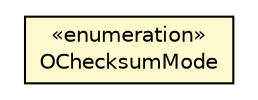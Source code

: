 #!/usr/local/bin/dot
#
# Class diagram 
# Generated by UMLGraph version R5_6-24-gf6e263 (http://www.umlgraph.org/)
#

digraph G {
	edge [fontname="Helvetica",fontsize=10,labelfontname="Helvetica",labelfontsize=10];
	node [fontname="Helvetica",fontsize=10,shape=plaintext];
	nodesep=0.25;
	ranksep=0.5;
	// com.orientechnologies.orient.core.storage.OChecksumMode
	c1930720 [label=<<table title="com.orientechnologies.orient.core.storage.OChecksumMode" border="0" cellborder="1" cellspacing="0" cellpadding="2" port="p" bgcolor="lemonChiffon" href="./OChecksumMode.html">
		<tr><td><table border="0" cellspacing="0" cellpadding="1">
<tr><td align="center" balign="center"> &#171;enumeration&#187; </td></tr>
<tr><td align="center" balign="center"> OChecksumMode </td></tr>
		</table></td></tr>
		</table>>, URL="./OChecksumMode.html", fontname="Helvetica", fontcolor="black", fontsize=10.0];
}

